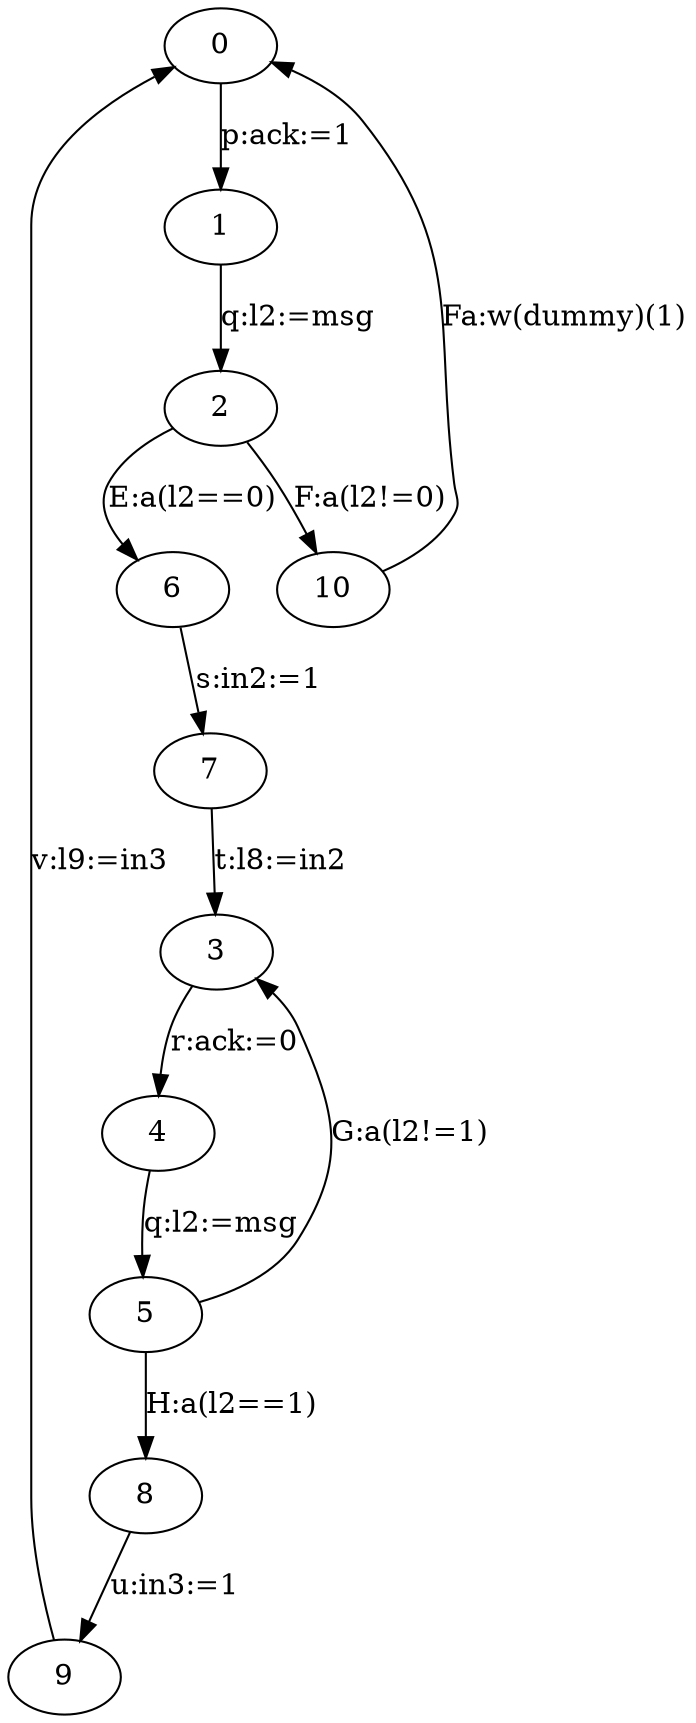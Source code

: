 digraph "unnamed" {
"0" [
fixedsize="false",
label="0",
regular="false",
];
"1" [
fixedsize="false",
label="1",
regular="false",
];
"2" [
fixedsize="false",
label="2",
regular="false",
];
"3" [
fixedsize="false",
label="3",
regular="false",
];
"4" [
fixedsize="false",
label="4",
regular="false",
];
"5" [
fixedsize="false",
label="5",
regular="false",
];
"0" -> "1" [
constraint="true",
decorate="false",
label="p:ack:=1",
labelfloat="false",
];
"1" -> "2" [
constraint="true",
decorate="false",
label="q:l2:=msg",
labelfloat="false",
];
"3" -> "4" [
constraint="true",
decorate="false",
label="r:ack:=0",
labelfloat="false",
];
"4" -> "5" [
constraint="true",
decorate="false",
label="q:l2:=msg",
labelfloat="false",
];
"5" -> "3" [
constraint="true",
decorate="false",
label="G:a(l2!=1)",
labelfloat="false",
];
"6" [
fixedsize="false",
label="6",
regular="false",
];
"7" [
fixedsize="false",
label="7",
regular="false",
];
"8" [
fixedsize="false",
label="8",
regular="false",
];
"9" [
fixedsize="false",
label="9",
regular="false",
];
"2" -> "6" [
constraint="true",
decorate="false",
label="E:a(l2==0)",
labelfloat="false",
];
"6" -> "7" [
constraint="true",
decorate="false",
label="s:in2:=1",
labelfloat="false",
];
"7" -> "3" [
constraint="true",
decorate="false",
label="t:l8:=in2",
labelfloat="false",
];
"5" -> "8" [
constraint="true",
decorate="false",
label="H:a(l2==1)",
labelfloat="false",
];
"8" -> "9" [
constraint="true",
decorate="false",
label="u:in3:=1",
labelfloat="false",
];
"9" -> "0" [
constraint="true",
decorate="false",
label="v:l9:=in3",
labelfloat="false",
];
"10" [
fixedsize="false",
label="10",
regular="false",
];
"2" -> "10" [
constraint="true",
decorate="false",
label="F:a(l2!=0)",
labelfloat="false",
];
"10" -> "0" [
constraint="true",
decorate="false",
label="Fa:w(dummy)(1)",
labelfloat="false",
];
}
